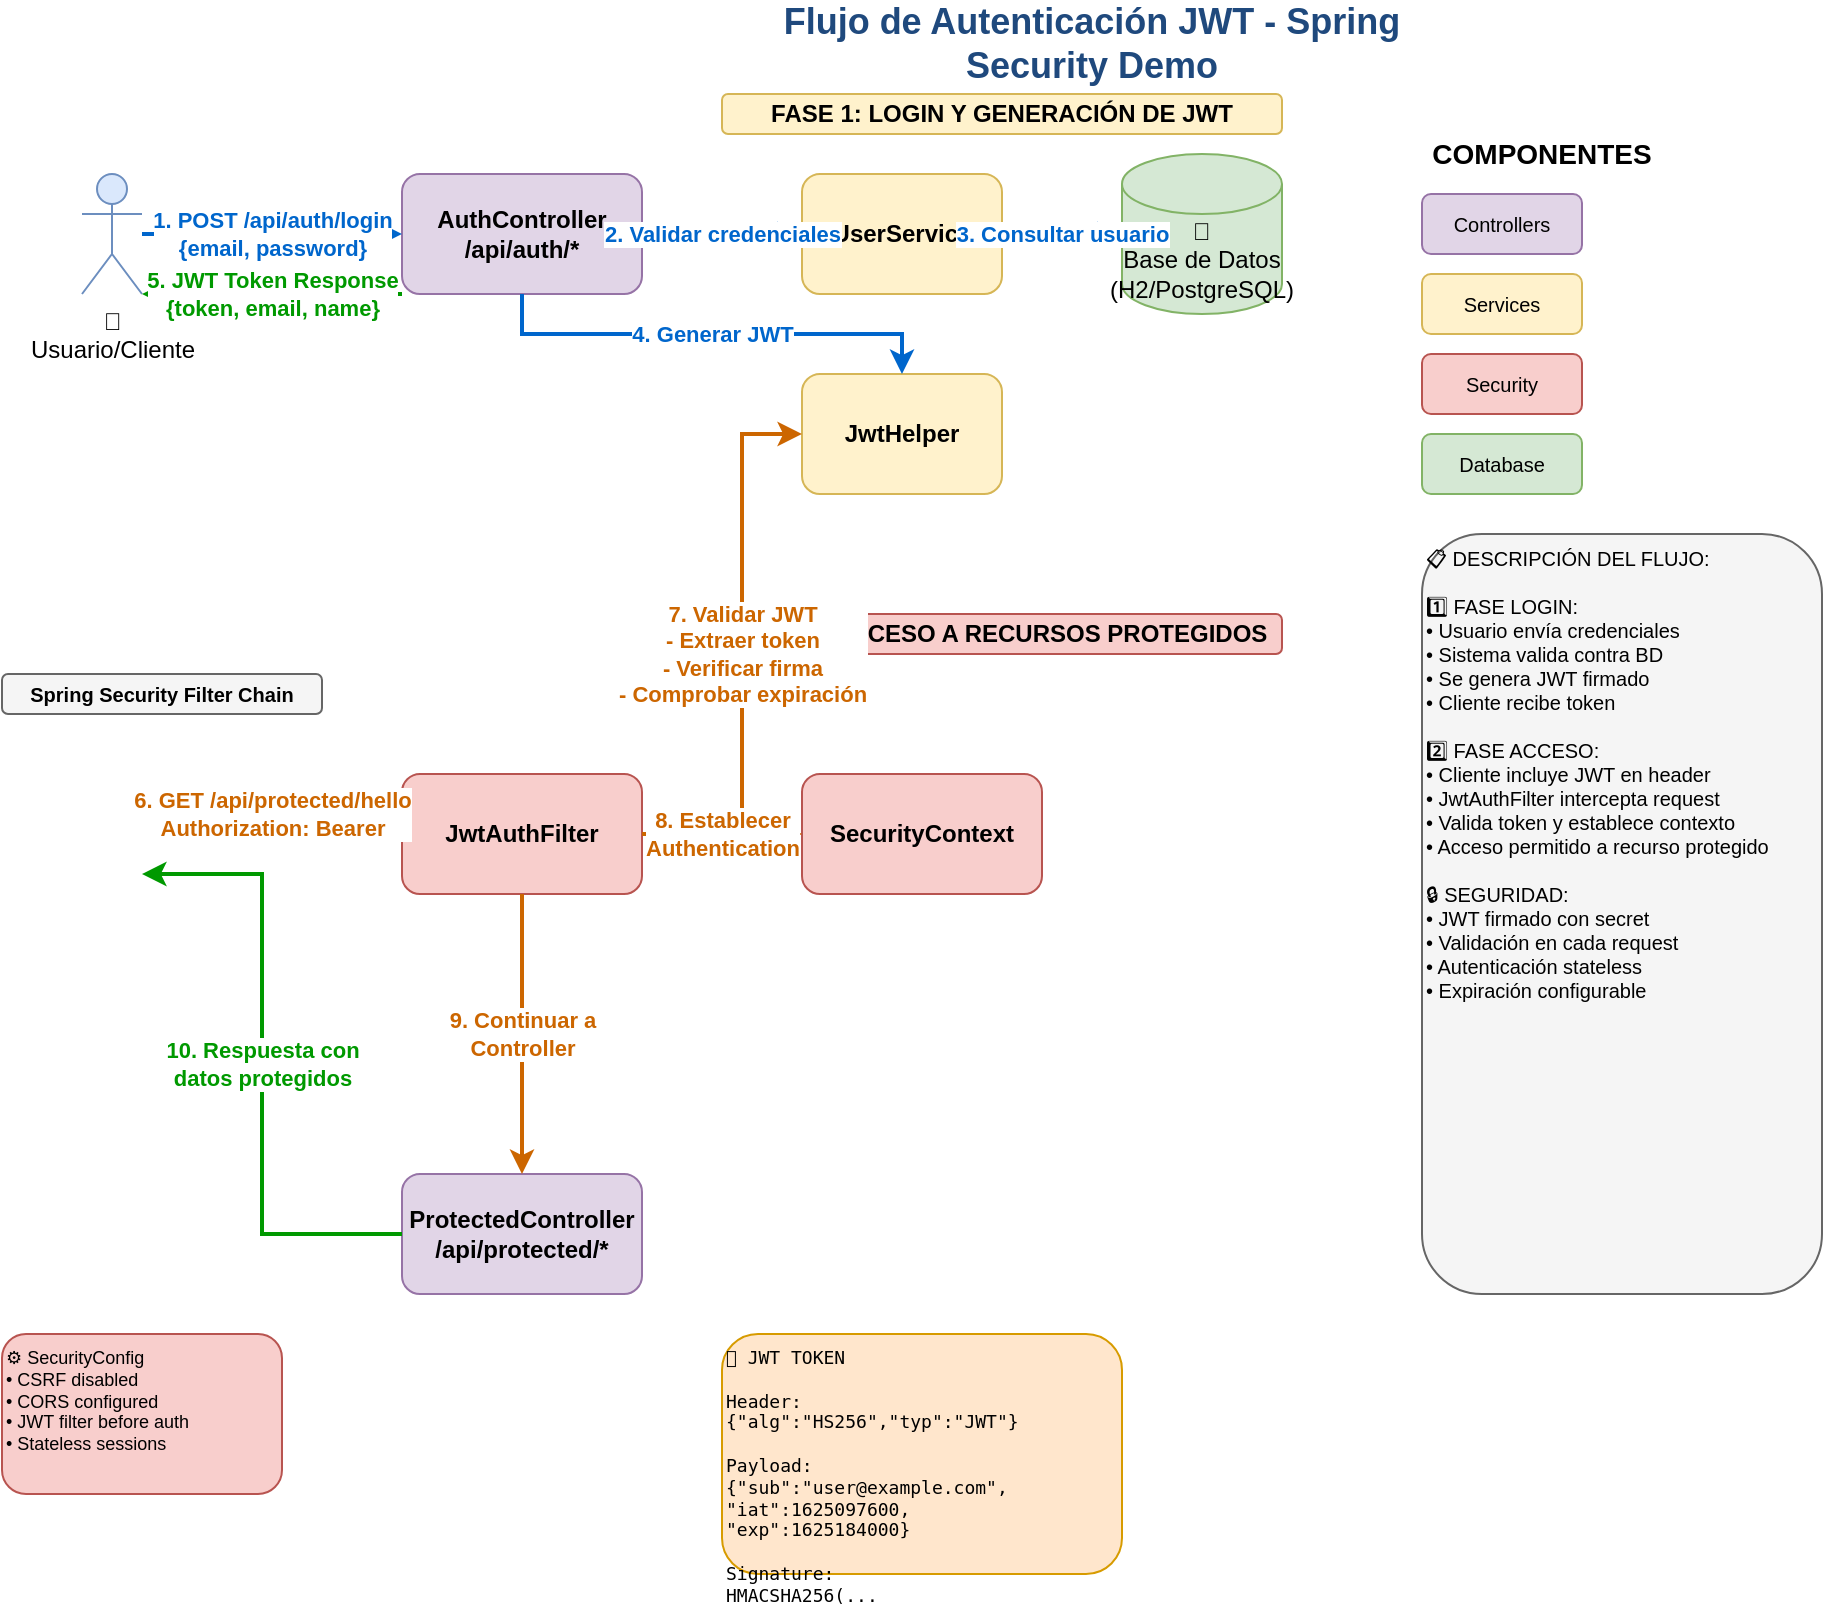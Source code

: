 <?xml version="1.0" encoding="UTF-8"?>
<mxfile version="21.6.5" type="device">
  <diagram name="JWT Authentication Flow" id="jwt-auth-flow">
    <mxGraphModel dx="1422" dy="794" grid="1" gridSize="10" guides="1" tooltips="1" connect="1" arrows="1" fold="1" page="1" pageScale="1" pageWidth="1169" pageHeight="827" math="0" shadow="0">
      <root>
        <mxCell id="0" />
        <mxCell id="1" parent="0" />
        
        <!-- Title -->
        <mxCell id="title" value="Flujo de Autenticación JWT - Spring Security Demo" style="text;html=1;strokeColor=none;fillColor=none;align=center;verticalAlign=middle;whiteSpace=wrap;rounded=0;fontSize=18;fontStyle=1;fontColor=#1f497d;" vertex="1" parent="1">
          <mxGeometry x="400" y="20" width="370" height="30" as="geometry" />
        </mxCell>
        
        <!-- Actors -->
        <mxCell id="user" value="👤&#xa;Usuario/Cliente" style="shape=umlActor;verticalLabelPosition=bottom;verticalAlign=top;html=1;outlineConnect=0;fillColor=#dae8fc;strokeColor=#6c8ebf;" vertex="1" parent="1">
          <mxGeometry x="80" y="100" width="30" height="60" as="geometry" />
        </mxCell>
        
        <!-- Controllers -->
        <mxCell id="authController" value="AuthController&#xa;/api/auth/*" style="rounded=1;whiteSpace=wrap;html=1;fillColor=#e1d5e7;strokeColor=#9673a6;fontStyle=1;" vertex="1" parent="1">
          <mxGeometry x="240" y="100" width="120" height="60" as="geometry" />
        </mxCell>
        
        <mxCell id="protectedController" value="ProtectedController&#xa;/api/protected/*" style="rounded=1;whiteSpace=wrap;html=1;fillColor=#e1d5e7;strokeColor=#9673a6;fontStyle=1;" vertex="1" parent="1">
          <mxGeometry x="240" y="600" width="120" height="60" as="geometry" />
        </mxCell>
        
        <!-- Services -->
        <mxCell id="userService" value="UserService" style="rounded=1;whiteSpace=wrap;html=1;fillColor=#fff2cc;strokeColor=#d6b656;fontStyle=1;" vertex="1" parent="1">
          <mxGeometry x="440" y="100" width="100" height="60" as="geometry" />
        </mxCell>
        
        <mxCell id="jwtHelper" value="JwtHelper" style="rounded=1;whiteSpace=wrap;html=1;fillColor=#fff2cc;strokeColor=#d6b656;fontStyle=1;" vertex="1" parent="1">
          <mxGeometry x="440" y="200" width="100" height="60" as="geometry" />
        </mxCell>
        
        <!-- Security Components -->
        <mxCell id="jwtAuthFilter" value="JwtAuthFilter" style="rounded=1;whiteSpace=wrap;html=1;fillColor=#f8cecc;strokeColor=#b85450;fontStyle=1;" vertex="1" parent="1">
          <mxGeometry x="240" y="400" width="120" height="60" as="geometry" />
        </mxCell>
        
        <mxCell id="securityContext" value="SecurityContext" style="rounded=1;whiteSpace=wrap;html=1;fillColor=#f8cecc;strokeColor=#b85450;fontStyle=1;" vertex="1" parent="1">
          <mxGeometry x="440" y="400" width="120" height="60" as="geometry" />
        </mxCell>
        
        <!-- Database -->
        <mxCell id="database" value="💾&#xa;Base de Datos&#xa;(H2/PostgreSQL)" style="shape=cylinder3;whiteSpace=wrap;html=1;boundedLbl=1;backgroundOutline=1;size=15;fillColor=#d5e8d4;strokeColor=#82b366;" vertex="1" parent="1">
          <mxGeometry x="600" y="90" width="80" height="80" as="geometry" />
        </mxCell>
        
        <!-- Phase 1: Login Flow -->
        <mxCell id="phase1Label" value="FASE 1: LOGIN Y GENERACIÓN DE JWT" style="text;html=1;strokeColor=#d6b656;fillColor=#fff2cc;align=center;verticalAlign=middle;whiteSpace=wrap;rounded=1;fontStyle=1;fontSize=12;" vertex="1" parent="1">
          <mxGeometry x="400" y="60" width="280" height="20" as="geometry" />
        </mxCell>
        
        <!-- Step 1: Login Request -->
        <mxCell id="step1" value="1. POST /api/auth/login&#xa;{email, password}" style="edgeStyle=orthogonalEdgeStyle;rounded=0;orthogonalLoop=1;jettySize=auto;html=1;strokeColor=#0066cc;strokeWidth=2;fontColor=#0066cc;fontStyle=1;" edge="1" parent="1" source="user" target="authController">
          <mxGeometry relative="1" as="geometry">
            <mxPoint x="170" y="110" as="sourcePoint" />
            <mxPoint x="170" y="140" as="targetPoint" />
            <Array as="points">
              <mxPoint x="170" y="130" />
              <mxPoint x="170" y="130" />
            </Array>
          </mxGeometry>
        </mxCell>
        
        <!-- Step 2: Validate User -->
        <mxCell id="step2" value="2. Validar credenciales" style="edgeStyle=orthogonalEdgeStyle;rounded=0;orthogonalLoop=1;jettySize=auto;html=1;strokeColor=#0066cc;strokeWidth=2;fontColor=#0066cc;fontStyle=1;" edge="1" parent="1" source="authController" target="userService">
          <mxGeometry relative="1" as="geometry" />
        </mxCell>
        
        <!-- Step 3: Database Query -->
        <mxCell id="step3" value="3. Consultar usuario" style="edgeStyle=orthogonalEdgeStyle;rounded=0;orthogonalLoop=1;jettySize=auto;html=1;strokeColor=#0066cc;strokeWidth=2;fontColor=#0066cc;fontStyle=1;" edge="1" parent="1" source="userService" target="database">
          <mxGeometry relative="1" as="geometry" />
        </mxCell>
        
        <!-- Step 4: Generate JWT -->
        <mxCell id="step4" value="4. Generar JWT" style="edgeStyle=orthogonalEdgeStyle;rounded=0;orthogonalLoop=1;jettySize=auto;html=1;strokeColor=#0066cc;strokeWidth=2;fontColor=#0066cc;fontStyle=1;" edge="1" parent="1" source="authController" target="jwtHelper">
          <mxGeometry relative="1" as="geometry">
            <Array as="points">
              <mxPoint x="300" y="180" />
              <mxPoint x="490" y="180" />
            </Array>
          </mxGeometry>
        </mxCell>
        
        <!-- Step 5: Return JWT -->
        <mxCell id="step5" value="5. JWT Token Response&#xa;{token, email, name}" style="edgeStyle=orthogonalEdgeStyle;rounded=0;orthogonalLoop=1;jettySize=auto;html=1;strokeColor=#009900;strokeWidth=2;fontColor=#009900;fontStyle=1;" edge="1" parent="1" source="authController" target="user">
          <mxGeometry relative="1" as="geometry">
            <Array as="points">
              <mxPoint x="170" y="160" />
              <mxPoint x="170" y="160" />
            </Array>
          </mxGeometry>
        </mxCell>
        
        <!-- Phase 2: Protected Resource Access -->
        <mxCell id="phase2Label" value="FASE 2: ACCESO A RECURSOS PROTEGIDOS" style="text;html=1;strokeColor=#b85450;fillColor=#f8cecc;align=center;verticalAlign=middle;whiteSpace=wrap;rounded=1;fontStyle=1;fontSize=12;" vertex="1" parent="1">
          <mxGeometry x="400" y="320" width="280" height="20" as="geometry" />
        </mxCell>
        
        <!-- Step 6: Protected Request -->
        <mxCell id="step6" value="6. GET /api/protected/hello&#xa;Authorization: Bearer &lt;JWT&gt;" style="edgeStyle=orthogonalEdgeStyle;rounded=0;orthogonalLoop=1;jettySize=auto;html=1;strokeColor=#cc6600;strokeWidth=2;fontColor=#cc6600;fontStyle=1;" edge="1" parent="1">
          <mxGeometry relative="1" as="geometry">
            <mxPoint x="110" y="420" as="sourcePoint" />
            <mxPoint x="240" y="420" as="targetPoint" />
          </mxGeometry>
        </mxCell>
        
        <!-- Step 7: JWT Validation -->
        <mxCell id="step7" value="7. Validar JWT&#xa;- Extraer token&#xa;- Verificar firma&#xa;- Comprobar expiración" style="edgeStyle=orthogonalEdgeStyle;rounded=0;orthogonalLoop=1;jettySize=auto;html=1;strokeColor=#cc6600;strokeWidth=2;fontColor=#cc6600;fontStyle=1;" edge="1" parent="1" source="jwtAuthFilter" target="jwtHelper">
          <mxGeometry relative="1" as="geometry">
            <Array as="points">
              <mxPoint x="360" y="430" />
              <mxPoint x="410" y="430" />
              <mxPoint x="410" y="230" />
            </Array>
          </mxGeometry>
        </mxCell>
        
        <!-- Step 8: Set Security Context -->
        <mxCell id="step8" value="8. Establecer&#xa;Authentication" style="edgeStyle=orthogonalEdgeStyle;rounded=0;orthogonalLoop=1;jettySize=auto;html=1;strokeColor=#cc6600;strokeWidth=2;fontColor=#cc6600;fontStyle=1;" edge="1" parent="1" source="jwtAuthFilter" target="securityContext">
          <mxGeometry relative="1" as="geometry" />
        </mxCell>
        
        <!-- Step 9: Forward to Controller -->
        <mxCell id="step9" value="9. Continuar a&#xa;Controller" style="edgeStyle=orthogonalEdgeStyle;rounded=0;orthogonalLoop=1;jettySize=auto;html=1;strokeColor=#cc6600;strokeWidth=2;fontColor=#cc6600;fontStyle=1;" edge="1" parent="1" source="jwtAuthFilter" target="protectedController">
          <mxGeometry relative="1" as="geometry">
            <Array as="points">
              <mxPoint x="300" y="500" />
              <mxPoint x="300" y="500" />
            </Array>
          </mxGeometry>
        </mxCell>
        
        <!-- Step 10: Return Protected Data -->
        <mxCell id="step10" value="10. Respuesta con&#xa;datos protegidos" style="edgeStyle=orthogonalEdgeStyle;rounded=0;orthogonalLoop=1;jettySize=auto;html=1;strokeColor=#009900;strokeWidth=2;fontColor=#009900;fontStyle=1;" edge="1" parent="1">
          <mxGeometry relative="1" as="geometry">
            <mxPoint x="240" y="630" as="sourcePoint" />
            <mxPoint x="110" y="450" as="targetPoint" />
            <Array as="points">
              <mxPoint x="170" y="630" />
              <mxPoint x="170" y="450" />
            </Array>
          </mxGeometry>
        </mxCell>
        
        <!-- Security Filter Chain -->
        <mxCell id="filterChainLabel" value="Spring Security Filter Chain" style="text;html=1;strokeColor=#666666;fillColor=#f5f5f5;align=center;verticalAlign=middle;whiteSpace=wrap;rounded=1;fontStyle=1;fontSize=10;" vertex="1" parent="1">
          <mxGeometry x="40" y="350" width="160" height="20" as="geometry" />
        </mxCell>
        
        <!-- Components Legend -->
        <mxCell id="legendTitle" value="COMPONENTES" style="text;html=1;strokeColor=none;fillColor=none;align=center;verticalAlign=middle;whiteSpace=wrap;rounded=0;fontSize=14;fontStyle=1;" vertex="1" parent="1">
          <mxGeometry x="750" y="80" width="120" height="20" as="geometry" />
        </mxCell>
        
        <mxCell id="legendController" value="Controllers" style="rounded=1;whiteSpace=wrap;html=1;fillColor=#e1d5e7;strokeColor=#9673a6;fontSize=10;" vertex="1" parent="1">
          <mxGeometry x="750" y="110" width="80" height="30" as="geometry" />
        </mxCell>
        
        <mxCell id="legendService" value="Services" style="rounded=1;whiteSpace=wrap;html=1;fillColor=#fff2cc;strokeColor=#d6b656;fontSize=10;" vertex="1" parent="1">
          <mxGeometry x="750" y="150" width="80" height="30" as="geometry" />
        </mxCell>
        
        <mxCell id="legendSecurity" value="Security" style="rounded=1;whiteSpace=wrap;html=1;fillColor=#f8cecc;strokeColor=#b85450;fontSize=10;" vertex="1" parent="1">
          <mxGeometry x="750" y="190" width="80" height="30" as="geometry" />
        </mxCell>
        
        <mxCell id="legendDatabase" value="Database" style="rounded=1;whiteSpace=wrap;html=1;fillColor=#d5e8d4;strokeColor=#82b366;fontSize=10;" vertex="1" parent="1">
          <mxGeometry x="750" y="230" width="80" height="30" as="geometry" />
        </mxCell>
        
        <!-- Flow Description -->
        <mxCell id="flowDescription" value="📋 DESCRIPCIÓN DEL FLUJO:&#xa;&#xa;1️⃣ FASE LOGIN:&#xa;• Usuario envía credenciales&#xa;• Sistema valida contra BD&#xa;• Se genera JWT firmado&#xa;• Cliente recibe token&#xa;&#xa;2️⃣ FASE ACCESO:&#xa;• Cliente incluye JWT en header&#xa;• JwtAuthFilter intercepta request&#xa;• Valida token y establece contexto&#xa;• Acceso permitido a recurso protegido&#xa;&#xa;🔒 SEGURIDAD:&#xa;• JWT firmado con secret&#xa;• Validación en cada request&#xa;• Autenticación stateless&#xa;• Expiración configurable" style="text;html=1;strokeColor=#666666;fillColor=#f5f5f5;align=left;verticalAlign=top;whiteSpace=wrap;rounded=1;fontSize=10;" vertex="1" parent="1">
          <mxGeometry x="750" y="280" width="200" height="380" as="geometry" />
        </mxCell>
        
        <!-- JWT Token Representation -->
        <mxCell id="jwtToken" value="🎫 JWT TOKEN&#xa;&#xa;Header:&#xa;{&quot;alg&quot;:&quot;HS256&quot;,&quot;typ&quot;:&quot;JWT&quot;}&#xa;&#xa;Payload:&#xa;{&quot;sub&quot;:&quot;user@example.com&quot;,&#xa;&quot;iat&quot;:1625097600,&#xa;&quot;exp&quot;:1625184000}&#xa;&#xa;Signature:&#xa;HMACSHA256(..." style="text;html=1;strokeColor=#d79b00;fillColor=#ffe6cc;align=left;verticalAlign=top;whiteSpace=wrap;rounded=1;fontSize=9;fontFamily=monospace;" vertex="1" parent="1">
          <mxGeometry x="400" y="680" width="200" height="120" as="geometry" />
        </mxCell>
        
        <!-- Security Config Note -->
        <mxCell id="securityNote" value="⚙️ SecurityConfig&#xa;• CSRF disabled&#xa;• CORS configured&#xa;• JWT filter before auth&#xa;• Stateless sessions" style="text;html=1;strokeColor=#b85450;fillColor=#f8cecc;align=left;verticalAlign=top;whiteSpace=wrap;rounded=1;fontSize=9;" vertex="1" parent="1">
          <mxGeometry x="40" y="680" width="140" height="80" as="geometry" />
        </mxCell>
        
      </root>
    </mxGraphModel>
  </diagram>
</mxfile>
